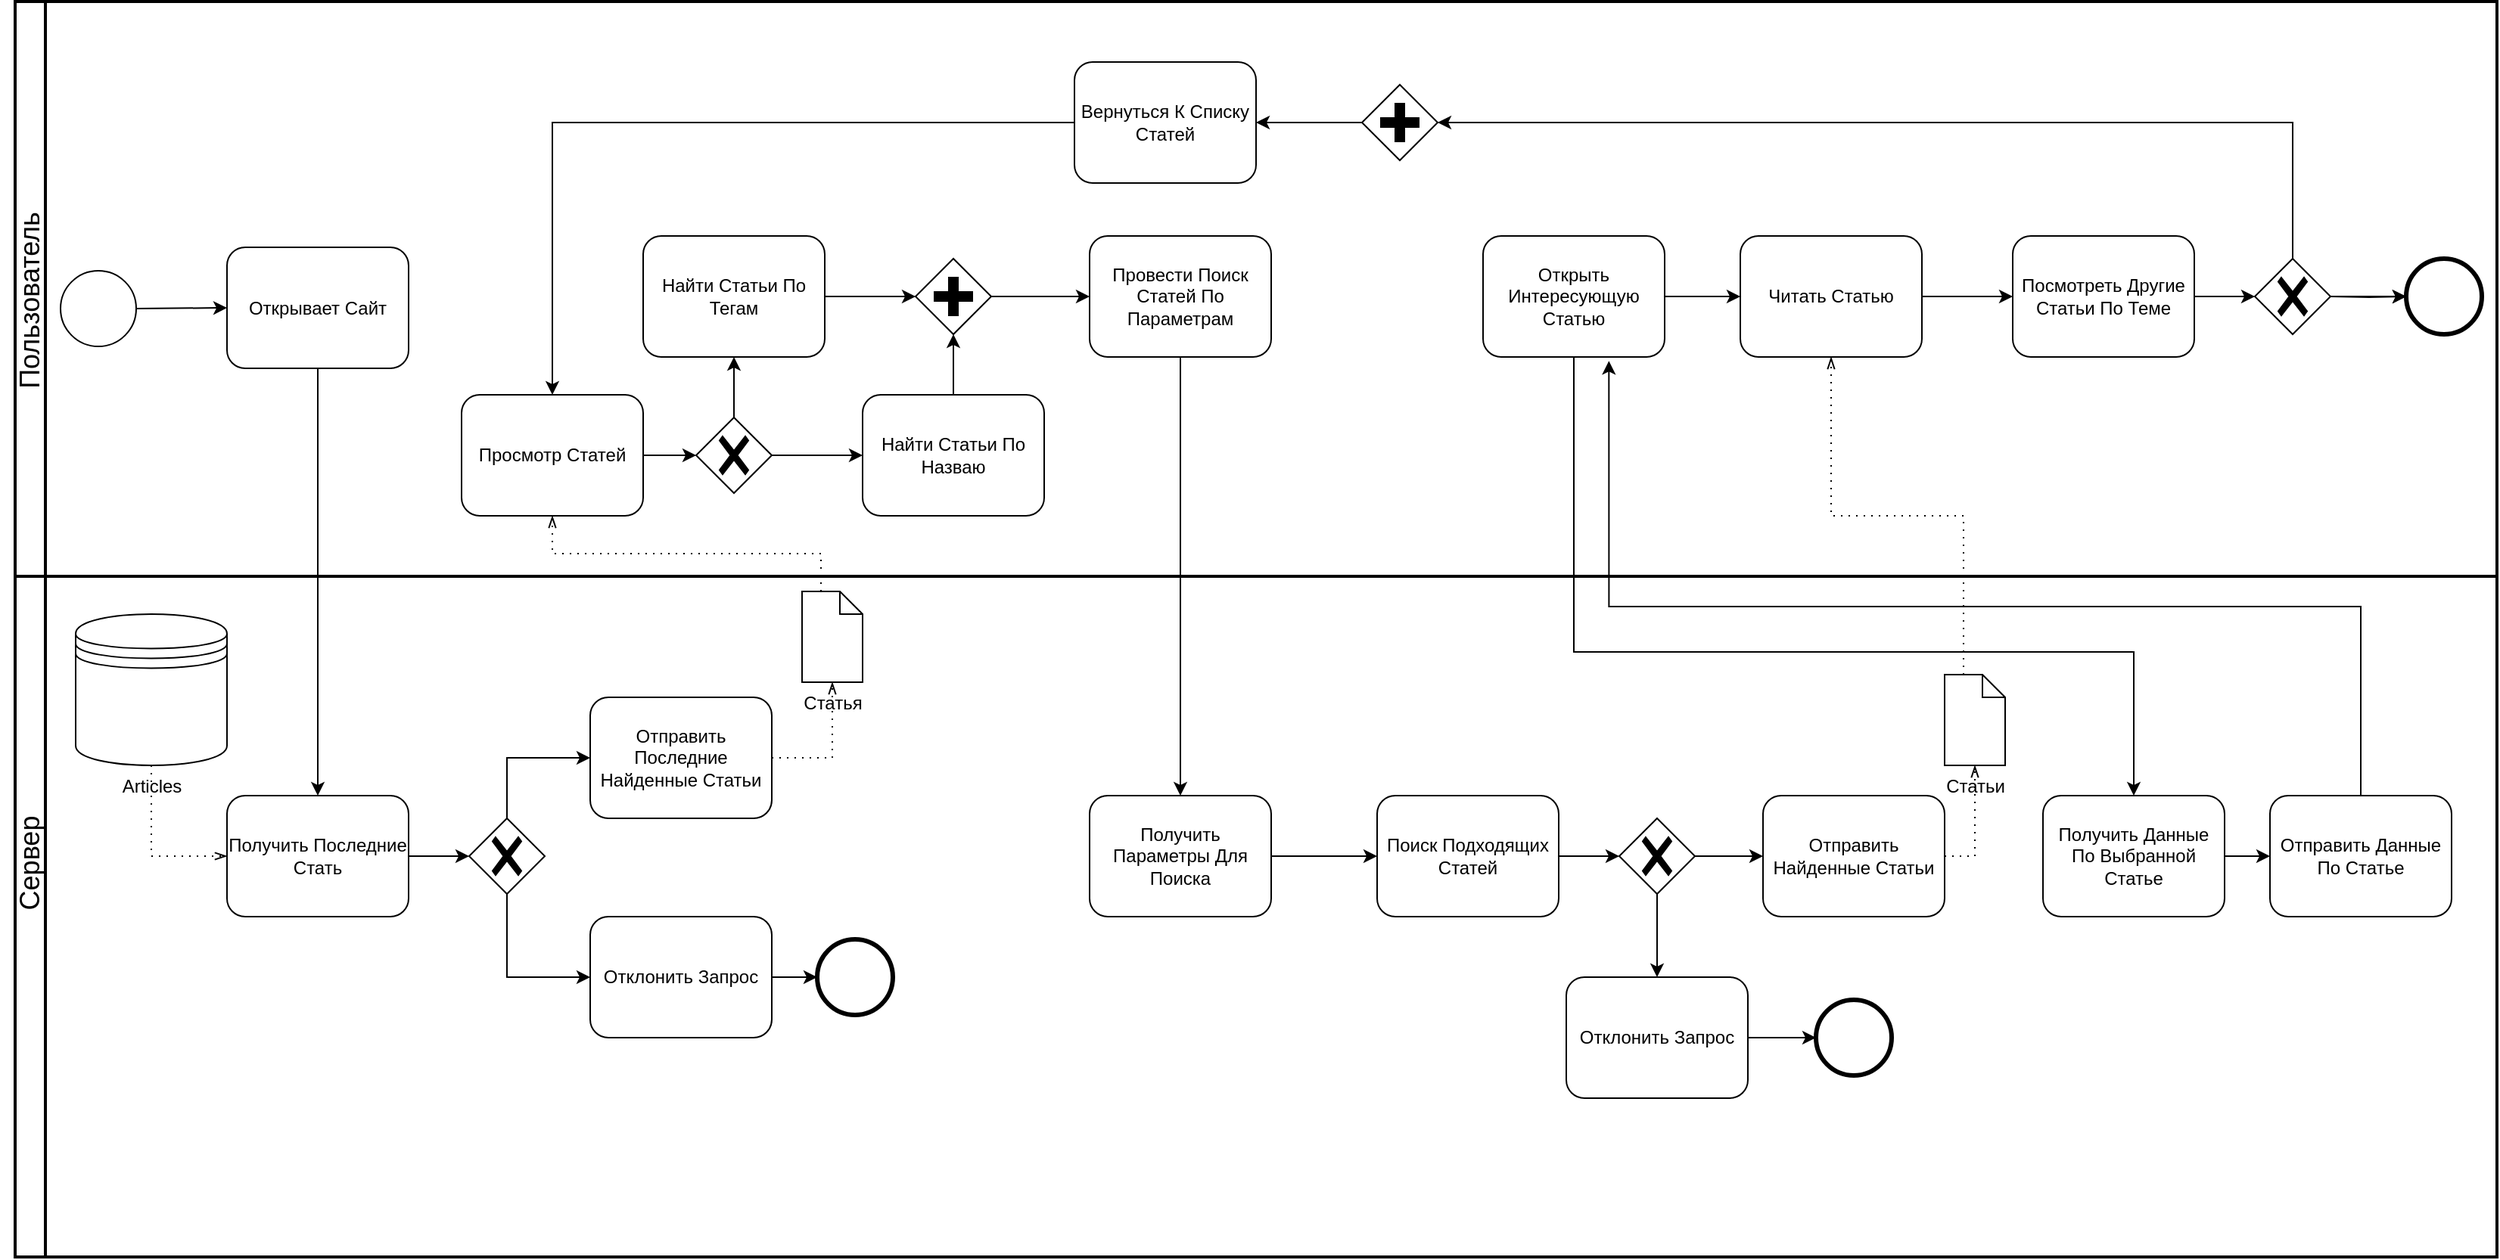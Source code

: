 <mxfile version="24.0.3" type="device">
  <diagram name="Page-1" id="2a216829-ef6e-dabb-86c1-c78162f3ba2b">
    <mxGraphModel dx="989" dy="538" grid="1" gridSize="10" guides="1" tooltips="1" connect="1" arrows="1" fold="1" page="1" pageScale="1" pageWidth="850" pageHeight="1100" background="none" math="0" shadow="0">
      <root>
        <mxCell id="0" />
        <mxCell id="1" parent="0" />
        <mxCell id="TucjEpPuX23Nhl8czytz-80" value="" style="swimlane;html=1;startSize=20;fontStyle=0;collapsible=0;horizontal=0;swimlaneLine=0;fillColor=none;whiteSpace=wrap;" parent="1" vertex="1">
          <mxGeometry x="310" y="1080" width="1640" height="550" as="geometry" />
        </mxCell>
        <mxCell id="TucjEpPuX23Nhl8czytz-85" value="" style="swimlane;html=1;startSize=20;fontStyle=0;collapsible=0;horizontal=0;swimlaneLine=1;swimlaneFillColor=#ffffff;strokeWidth=2;whiteSpace=wrap;" parent="TucjEpPuX23Nhl8czytz-80" vertex="1">
          <mxGeometry y="-280" width="1640" height="405" as="geometry" />
        </mxCell>
        <mxCell id="7a84cebc1def654-1" value="" style="shape=mxgraph.bpmn.shape;html=1;verticalLabelPosition=bottom;labelBackgroundColor=#ffffff;verticalAlign=top;perimeter=ellipsePerimeter;outline=standard;symbol=general;" parent="TucjEpPuX23Nhl8czytz-85" vertex="1">
          <mxGeometry x="30" y="178" width="50" height="50" as="geometry" />
        </mxCell>
        <mxCell id="7a84cebc1def654-2" value="Открывает Сайт" style="shape=ext;rounded=1;html=1;whiteSpace=wrap;" parent="TucjEpPuX23Nhl8czytz-85" vertex="1">
          <mxGeometry x="140" y="162.5" width="120" height="80" as="geometry" />
        </mxCell>
        <mxCell id="7a84cebc1def654-36" style="edgeStyle=orthogonalEdgeStyle;rounded=0;html=1;jettySize=auto;orthogonalLoop=1;entryX=0;entryY=0.5;entryDx=0;entryDy=0;exitX=1;exitY=0.5;exitDx=0;exitDy=0;" parent="TucjEpPuX23Nhl8czytz-85" source="7a84cebc1def654-1" target="7a84cebc1def654-2" edge="1">
          <mxGeometry relative="1" as="geometry">
            <mxPoint x="175" y="193" as="targetPoint" />
            <Array as="points">
              <mxPoint x="140" y="203" />
            </Array>
          </mxGeometry>
        </mxCell>
        <mxCell id="TucjEpPuX23Nhl8czytz-19" value="Провести Поиск Статей По Параметрам" style="shape=ext;rounded=1;html=1;whiteSpace=wrap;" parent="TucjEpPuX23Nhl8czytz-85" vertex="1">
          <mxGeometry x="710" y="155" width="120" height="80" as="geometry" />
        </mxCell>
        <mxCell id="TucjEpPuX23Nhl8czytz-45" style="edgeStyle=orthogonalEdgeStyle;rounded=0;orthogonalLoop=1;jettySize=auto;html=1;entryX=0;entryY=0.5;entryDx=0;entryDy=0;" parent="TucjEpPuX23Nhl8czytz-85" source="0IdrTEg0beJuwS93n00U-23" target="TucjEpPuX23Nhl8czytz-19" edge="1">
          <mxGeometry relative="1" as="geometry" />
        </mxCell>
        <mxCell id="TucjEpPuX23Nhl8czytz-25" value="Найти Статьи По Тегам" style="shape=ext;rounded=1;html=1;whiteSpace=wrap;" parent="TucjEpPuX23Nhl8czytz-85" vertex="1">
          <mxGeometry x="415" y="155" width="120" height="80" as="geometry" />
        </mxCell>
        <mxCell id="TucjEpPuX23Nhl8czytz-27" value="Найти Статьи По Назваю" style="shape=ext;rounded=1;html=1;whiteSpace=wrap;" parent="TucjEpPuX23Nhl8czytz-85" vertex="1">
          <mxGeometry x="560" y="260" width="120" height="80" as="geometry" />
        </mxCell>
        <mxCell id="TucjEpPuX23Nhl8czytz-29" value="Читать Статью" style="shape=ext;rounded=1;html=1;whiteSpace=wrap;" parent="TucjEpPuX23Nhl8czytz-85" vertex="1">
          <mxGeometry x="1140" y="155" width="120" height="80" as="geometry" />
        </mxCell>
        <mxCell id="TucjEpPuX23Nhl8czytz-34" value="" style="points=[[0.145,0.145,0],[0.5,0,0],[0.855,0.145,0],[1,0.5,0],[0.855,0.855,0],[0.5,1,0],[0.145,0.855,0],[0,0.5,0]];shape=mxgraph.bpmn.event;html=1;verticalLabelPosition=bottom;labelBackgroundColor=#ffffff;verticalAlign=top;align=center;perimeter=ellipsePerimeter;outlineConnect=0;aspect=fixed;outline=end;symbol=terminate2;" parent="TucjEpPuX23Nhl8czytz-85" vertex="1">
          <mxGeometry x="1580" y="170" width="50" height="50" as="geometry" />
        </mxCell>
        <mxCell id="TucjEpPuX23Nhl8czytz-67" style="edgeStyle=orthogonalEdgeStyle;rounded=0;orthogonalLoop=1;jettySize=auto;html=1;entryX=0;entryY=0.5;entryDx=0;entryDy=0;" parent="TucjEpPuX23Nhl8czytz-85" source="TucjEpPuX23Nhl8czytz-65" target="TucjEpPuX23Nhl8czytz-29" edge="1">
          <mxGeometry relative="1" as="geometry" />
        </mxCell>
        <mxCell id="TucjEpPuX23Nhl8czytz-65" value="Открыть Интересующую Статью" style="shape=ext;rounded=1;html=1;whiteSpace=wrap;" parent="TucjEpPuX23Nhl8czytz-85" vertex="1">
          <mxGeometry x="970" y="155" width="120" height="80" as="geometry" />
        </mxCell>
        <mxCell id="0IdrTEg0beJuwS93n00U-27" style="edgeStyle=orthogonalEdgeStyle;rounded=0;orthogonalLoop=1;jettySize=auto;html=1;entryX=0.5;entryY=0;entryDx=0;entryDy=0;" edge="1" parent="TucjEpPuX23Nhl8czytz-85" source="TucjEpPuX23Nhl8czytz-66" target="0IdrTEg0beJuwS93n00U-1">
          <mxGeometry relative="1" as="geometry" />
        </mxCell>
        <mxCell id="TucjEpPuX23Nhl8czytz-66" value="Вернуться К Списку Статей" style="shape=ext;rounded=1;html=1;whiteSpace=wrap;" parent="TucjEpPuX23Nhl8czytz-85" vertex="1">
          <mxGeometry x="700" y="40" width="120" height="80" as="geometry" />
        </mxCell>
        <mxCell id="TucjEpPuX23Nhl8czytz-71" value="Посмотреть Другие Статьи По Теме" style="shape=ext;rounded=1;html=1;whiteSpace=wrap;" parent="TucjEpPuX23Nhl8czytz-85" vertex="1">
          <mxGeometry x="1320" y="155" width="120" height="80" as="geometry" />
        </mxCell>
        <mxCell id="TucjEpPuX23Nhl8czytz-73" style="edgeStyle=orthogonalEdgeStyle;rounded=0;orthogonalLoop=1;jettySize=auto;html=1;" parent="TucjEpPuX23Nhl8czytz-85" source="TucjEpPuX23Nhl8czytz-29" target="TucjEpPuX23Nhl8czytz-71" edge="1">
          <mxGeometry relative="1" as="geometry" />
        </mxCell>
        <mxCell id="TucjEpPuX23Nhl8czytz-75" style="edgeStyle=orthogonalEdgeStyle;rounded=0;orthogonalLoop=1;jettySize=auto;html=1;entryX=0;entryY=0.5;entryDx=0;entryDy=0;entryPerimeter=0;" parent="TucjEpPuX23Nhl8czytz-85" target="TucjEpPuX23Nhl8czytz-34" edge="1">
          <mxGeometry relative="1" as="geometry">
            <mxPoint x="1530.0" y="195" as="sourcePoint" />
          </mxGeometry>
        </mxCell>
        <mxCell id="TucjEpPuX23Nhl8czytz-74" style="edgeStyle=orthogonalEdgeStyle;rounded=0;orthogonalLoop=1;jettySize=auto;html=1;" parent="TucjEpPuX23Nhl8czytz-85" source="TucjEpPuX23Nhl8czytz-71" target="0IdrTEg0beJuwS93n00U-32" edge="1">
          <mxGeometry relative="1" as="geometry">
            <mxPoint x="1480" y="195" as="targetPoint" />
          </mxGeometry>
        </mxCell>
        <mxCell id="TucjEpPuX23Nhl8czytz-86" value="&lt;font style=&quot;font-size: 18px;&quot;&gt;Пользователь&lt;/font&gt;" style="text;html=1;align=center;verticalAlign=middle;resizable=0;points=[];autosize=1;strokeColor=none;fillColor=none;rotation=-90;" parent="TucjEpPuX23Nhl8czytz-85" vertex="1">
          <mxGeometry x="-60" y="178" width="140" height="40" as="geometry" />
        </mxCell>
        <mxCell id="0IdrTEg0beJuwS93n00U-17" style="edgeStyle=orthogonalEdgeStyle;rounded=0;orthogonalLoop=1;jettySize=auto;html=1;" edge="1" parent="TucjEpPuX23Nhl8czytz-85" source="0IdrTEg0beJuwS93n00U-1" target="0IdrTEg0beJuwS93n00U-20">
          <mxGeometry relative="1" as="geometry">
            <mxPoint x="450" y="300" as="targetPoint" />
          </mxGeometry>
        </mxCell>
        <mxCell id="0IdrTEg0beJuwS93n00U-1" value="Просмотр Статей" style="shape=ext;rounded=1;html=1;whiteSpace=wrap;" vertex="1" parent="TucjEpPuX23Nhl8czytz-85">
          <mxGeometry x="295" y="260" width="120" height="80" as="geometry" />
        </mxCell>
        <mxCell id="0IdrTEg0beJuwS93n00U-21" style="edgeStyle=orthogonalEdgeStyle;rounded=0;orthogonalLoop=1;jettySize=auto;html=1;entryX=0;entryY=0.5;entryDx=0;entryDy=0;" edge="1" parent="TucjEpPuX23Nhl8czytz-85" source="0IdrTEg0beJuwS93n00U-20" target="TucjEpPuX23Nhl8czytz-27">
          <mxGeometry relative="1" as="geometry" />
        </mxCell>
        <mxCell id="0IdrTEg0beJuwS93n00U-22" style="edgeStyle=orthogonalEdgeStyle;rounded=0;orthogonalLoop=1;jettySize=auto;html=1;" edge="1" parent="TucjEpPuX23Nhl8czytz-85" source="0IdrTEg0beJuwS93n00U-20" target="TucjEpPuX23Nhl8czytz-25">
          <mxGeometry relative="1" as="geometry" />
        </mxCell>
        <mxCell id="0IdrTEg0beJuwS93n00U-20" value="" style="points=[[0.25,0.25,0],[0.5,0,0],[0.75,0.25,0],[1,0.5,0],[0.75,0.75,0],[0.5,1,0],[0.25,0.75,0],[0,0.5,0]];shape=mxgraph.bpmn.gateway2;html=1;verticalLabelPosition=bottom;labelBackgroundColor=#ffffff;verticalAlign=top;align=center;perimeter=rhombusPerimeter;outlineConnect=0;outline=none;symbol=none;gwType=exclusive;" vertex="1" parent="TucjEpPuX23Nhl8czytz-85">
          <mxGeometry x="450" y="275" width="50" height="50" as="geometry" />
        </mxCell>
        <mxCell id="0IdrTEg0beJuwS93n00U-24" value="" style="edgeStyle=orthogonalEdgeStyle;rounded=0;orthogonalLoop=1;jettySize=auto;html=1;entryX=0.5;entryY=1;entryDx=0;entryDy=0;exitX=0.5;exitY=0;exitDx=0;exitDy=0;entryPerimeter=0;" edge="1" parent="TucjEpPuX23Nhl8czytz-85" source="TucjEpPuX23Nhl8czytz-27" target="0IdrTEg0beJuwS93n00U-23">
          <mxGeometry relative="1" as="geometry">
            <mxPoint x="930" y="1060" as="sourcePoint" />
            <mxPoint x="1020" y="1015" as="targetPoint" />
          </mxGeometry>
        </mxCell>
        <mxCell id="0IdrTEg0beJuwS93n00U-25" value="" style="edgeStyle=orthogonalEdgeStyle;rounded=0;orthogonalLoop=1;jettySize=auto;html=1;entryX=0;entryY=0.5;entryDx=0;entryDy=0;" edge="1" parent="TucjEpPuX23Nhl8czytz-85" source="TucjEpPuX23Nhl8czytz-25" target="0IdrTEg0beJuwS93n00U-23">
          <mxGeometry relative="1" as="geometry">
            <mxPoint x="845" y="995" as="sourcePoint" />
            <mxPoint x="1020" y="995" as="targetPoint" />
          </mxGeometry>
        </mxCell>
        <mxCell id="0IdrTEg0beJuwS93n00U-23" value="" style="points=[[0.25,0.25,0],[0.5,0,0],[0.75,0.25,0],[1,0.5,0],[0.75,0.75,0],[0.5,1,0],[0.25,0.75,0],[0,0.5,0]];shape=mxgraph.bpmn.gateway2;html=1;verticalLabelPosition=bottom;labelBackgroundColor=#ffffff;verticalAlign=top;align=center;perimeter=rhombusPerimeter;outlineConnect=0;outline=none;symbol=none;gwType=parallel;" vertex="1" parent="TucjEpPuX23Nhl8czytz-85">
          <mxGeometry x="595" y="170" width="50" height="50" as="geometry" />
        </mxCell>
        <mxCell id="0IdrTEg0beJuwS93n00U-30" style="edgeStyle=orthogonalEdgeStyle;rounded=0;orthogonalLoop=1;jettySize=auto;html=1;" edge="1" parent="TucjEpPuX23Nhl8czytz-85" source="0IdrTEg0beJuwS93n00U-28" target="TucjEpPuX23Nhl8czytz-66">
          <mxGeometry relative="1" as="geometry" />
        </mxCell>
        <mxCell id="0IdrTEg0beJuwS93n00U-28" value="" style="points=[[0.25,0.25,0],[0.5,0,0],[0.75,0.25,0],[1,0.5,0],[0.75,0.75,0],[0.5,1,0],[0.25,0.75,0],[0,0.5,0]];shape=mxgraph.bpmn.gateway2;html=1;verticalLabelPosition=bottom;labelBackgroundColor=#ffffff;verticalAlign=top;align=center;perimeter=rhombusPerimeter;outlineConnect=0;outline=none;symbol=none;gwType=parallel;" vertex="1" parent="TucjEpPuX23Nhl8czytz-85">
          <mxGeometry x="890" y="55" width="50" height="50" as="geometry" />
        </mxCell>
        <mxCell id="0IdrTEg0beJuwS93n00U-31" style="edgeStyle=orthogonalEdgeStyle;rounded=0;orthogonalLoop=1;jettySize=auto;html=1;entryX=1;entryY=0.5;entryDx=0;entryDy=0;entryPerimeter=0;" edge="1" parent="TucjEpPuX23Nhl8czytz-85" source="0IdrTEg0beJuwS93n00U-32" target="0IdrTEg0beJuwS93n00U-28">
          <mxGeometry relative="1" as="geometry">
            <mxPoint x="1505" y="170.0" as="sourcePoint" />
            <Array as="points">
              <mxPoint x="1505" y="80" />
            </Array>
          </mxGeometry>
        </mxCell>
        <mxCell id="0IdrTEg0beJuwS93n00U-33" value="" style="edgeStyle=orthogonalEdgeStyle;rounded=0;orthogonalLoop=1;jettySize=auto;html=1;" edge="1" parent="TucjEpPuX23Nhl8czytz-85" source="0IdrTEg0beJuwS93n00U-32" target="TucjEpPuX23Nhl8czytz-34">
          <mxGeometry relative="1" as="geometry" />
        </mxCell>
        <mxCell id="0IdrTEg0beJuwS93n00U-32" value="" style="points=[[0.25,0.25,0],[0.5,0,0],[0.75,0.25,0],[1,0.5,0],[0.75,0.75,0],[0.5,1,0],[0.25,0.75,0],[0,0.5,0]];shape=mxgraph.bpmn.gateway2;html=1;verticalLabelPosition=bottom;labelBackgroundColor=#ffffff;verticalAlign=top;align=center;perimeter=rhombusPerimeter;outlineConnect=0;outline=none;symbol=none;gwType=exclusive;" vertex="1" parent="TucjEpPuX23Nhl8czytz-85">
          <mxGeometry x="1480" y="170" width="50" height="50" as="geometry" />
        </mxCell>
        <mxCell id="TucjEpPuX23Nhl8czytz-84" value="" style="swimlane;html=1;startSize=20;fontStyle=0;collapsible=0;horizontal=0;swimlaneLine=1;swimlaneFillColor=#ffffff;strokeWidth=2;whiteSpace=wrap;" parent="TucjEpPuX23Nhl8czytz-80" vertex="1">
          <mxGeometry y="100" width="1640" height="450" as="geometry" />
        </mxCell>
        <mxCell id="TucjEpPuX23Nhl8czytz-1" value="Получить Последние Стать" style="shape=ext;rounded=1;html=1;whiteSpace=wrap;" parent="TucjEpPuX23Nhl8czytz-84" vertex="1">
          <mxGeometry x="140" y="145" width="120" height="80" as="geometry" />
        </mxCell>
        <mxCell id="TucjEpPuX23Nhl8czytz-4" style="edgeStyle=orthogonalEdgeStyle;rounded=0;orthogonalLoop=1;jettySize=auto;html=1;" parent="TucjEpPuX23Nhl8czytz-84" source="TucjEpPuX23Nhl8czytz-1" target="0IdrTEg0beJuwS93n00U-2" edge="1">
          <mxGeometry relative="1" as="geometry">
            <mxPoint x="310" y="185" as="targetPoint" />
          </mxGeometry>
        </mxCell>
        <mxCell id="TucjEpPuX23Nhl8czytz-6" value="Отправить Последние Найденные Статьи" style="shape=ext;rounded=1;html=1;whiteSpace=wrap;" parent="TucjEpPuX23Nhl8czytz-84" vertex="1">
          <mxGeometry x="380" y="80" width="120" height="80" as="geometry" />
        </mxCell>
        <mxCell id="TucjEpPuX23Nhl8czytz-8" value="" style="points=[[0.145,0.145,0],[0.5,0,0],[0.855,0.145,0],[1,0.5,0],[0.855,0.855,0],[0.5,1,0],[0.145,0.855,0],[0,0.5,0]];shape=mxgraph.bpmn.event;html=1;verticalLabelPosition=bottom;labelBackgroundColor=#ffffff;verticalAlign=top;align=center;perimeter=ellipsePerimeter;outlineConnect=0;aspect=fixed;outline=end;symbol=terminate2;" parent="TucjEpPuX23Nhl8czytz-84" vertex="1">
          <mxGeometry x="530" y="240" width="50" height="50" as="geometry" />
        </mxCell>
        <mxCell id="TucjEpPuX23Nhl8czytz-10" value="Отклонить Запрос" style="shape=ext;rounded=1;html=1;whiteSpace=wrap;" parent="TucjEpPuX23Nhl8czytz-84" vertex="1">
          <mxGeometry x="380" y="225" width="120" height="80" as="geometry" />
        </mxCell>
        <mxCell id="TucjEpPuX23Nhl8czytz-12" style="edgeStyle=orthogonalEdgeStyle;rounded=0;orthogonalLoop=1;jettySize=auto;html=1;entryX=0;entryY=0.5;entryDx=0;entryDy=0;entryPerimeter=0;" parent="TucjEpPuX23Nhl8czytz-84" source="TucjEpPuX23Nhl8czytz-10" target="TucjEpPuX23Nhl8czytz-8" edge="1">
          <mxGeometry relative="1" as="geometry" />
        </mxCell>
        <mxCell id="TucjEpPuX23Nhl8czytz-40" value="Получить Параметры Для Поиска" style="shape=ext;rounded=1;html=1;whiteSpace=wrap;" parent="TucjEpPuX23Nhl8czytz-84" vertex="1">
          <mxGeometry x="710" y="145" width="120" height="80" as="geometry" />
        </mxCell>
        <mxCell id="TucjEpPuX23Nhl8czytz-49" value="Поиск Подходящих Статей" style="shape=ext;rounded=1;html=1;whiteSpace=wrap;" parent="TucjEpPuX23Nhl8czytz-84" vertex="1">
          <mxGeometry x="900" y="145" width="120" height="80" as="geometry" />
        </mxCell>
        <mxCell id="TucjEpPuX23Nhl8czytz-50" style="edgeStyle=orthogonalEdgeStyle;rounded=0;orthogonalLoop=1;jettySize=auto;html=1;entryX=0;entryY=0.5;entryDx=0;entryDy=0;" parent="TucjEpPuX23Nhl8czytz-84" source="TucjEpPuX23Nhl8czytz-40" target="TucjEpPuX23Nhl8czytz-49" edge="1">
          <mxGeometry relative="1" as="geometry" />
        </mxCell>
        <mxCell id="TucjEpPuX23Nhl8czytz-52" style="edgeStyle=orthogonalEdgeStyle;rounded=0;orthogonalLoop=1;jettySize=auto;html=1;" parent="TucjEpPuX23Nhl8czytz-84" source="TucjEpPuX23Nhl8czytz-49" target="0IdrTEg0beJuwS93n00U-8" edge="1">
          <mxGeometry relative="1" as="geometry">
            <mxPoint x="1060" y="185" as="targetPoint" />
          </mxGeometry>
        </mxCell>
        <mxCell id="TucjEpPuX23Nhl8czytz-53" value="Отклонить Запрос" style="shape=ext;rounded=1;html=1;whiteSpace=wrap;" parent="TucjEpPuX23Nhl8czytz-84" vertex="1">
          <mxGeometry x="1025" y="265" width="120" height="80" as="geometry" />
        </mxCell>
        <mxCell id="TucjEpPuX23Nhl8czytz-56" style="edgeStyle=orthogonalEdgeStyle;rounded=0;orthogonalLoop=1;jettySize=auto;html=1;entryX=0.5;entryY=0;entryDx=0;entryDy=0;" parent="TucjEpPuX23Nhl8czytz-84" source="0IdrTEg0beJuwS93n00U-8" target="TucjEpPuX23Nhl8czytz-53" edge="1">
          <mxGeometry relative="1" as="geometry">
            <mxPoint x="1085" y="210" as="sourcePoint" />
          </mxGeometry>
        </mxCell>
        <mxCell id="TucjEpPuX23Nhl8czytz-54" value="" style="points=[[0.145,0.145,0],[0.5,0,0],[0.855,0.145,0],[1,0.5,0],[0.855,0.855,0],[0.5,1,0],[0.145,0.855,0],[0,0.5,0]];shape=mxgraph.bpmn.event;html=1;verticalLabelPosition=bottom;labelBackgroundColor=#ffffff;verticalAlign=top;align=center;perimeter=ellipsePerimeter;outlineConnect=0;aspect=fixed;outline=end;symbol=terminate2;" parent="TucjEpPuX23Nhl8czytz-84" vertex="1">
          <mxGeometry x="1190" y="280" width="50" height="50" as="geometry" />
        </mxCell>
        <mxCell id="TucjEpPuX23Nhl8czytz-55" style="edgeStyle=orthogonalEdgeStyle;rounded=0;orthogonalLoop=1;jettySize=auto;html=1;entryX=0;entryY=0.5;entryDx=0;entryDy=0;entryPerimeter=0;" parent="TucjEpPuX23Nhl8czytz-84" source="TucjEpPuX23Nhl8czytz-53" target="TucjEpPuX23Nhl8czytz-54" edge="1">
          <mxGeometry relative="1" as="geometry" />
        </mxCell>
        <mxCell id="TucjEpPuX23Nhl8czytz-57" value="Отправить Найденные Статьи" style="shape=ext;rounded=1;html=1;whiteSpace=wrap;" parent="TucjEpPuX23Nhl8czytz-84" vertex="1">
          <mxGeometry x="1155" y="145" width="120" height="80" as="geometry" />
        </mxCell>
        <mxCell id="TucjEpPuX23Nhl8czytz-58" style="edgeStyle=orthogonalEdgeStyle;rounded=0;orthogonalLoop=1;jettySize=auto;html=1;" parent="TucjEpPuX23Nhl8czytz-84" source="0IdrTEg0beJuwS93n00U-8" target="TucjEpPuX23Nhl8czytz-57" edge="1">
          <mxGeometry relative="1" as="geometry">
            <mxPoint x="1110" y="185" as="sourcePoint" />
          </mxGeometry>
        </mxCell>
        <mxCell id="TucjEpPuX23Nhl8czytz-87" value="&lt;font style=&quot;font-size: 18px;&quot;&gt;Сервер&lt;br&gt;&lt;/font&gt;" style="text;html=1;align=center;verticalAlign=middle;resizable=0;points=[];autosize=1;strokeColor=none;fillColor=none;rotation=-90;" parent="TucjEpPuX23Nhl8czytz-84" vertex="1">
          <mxGeometry x="-35" y="170" width="90" height="40" as="geometry" />
        </mxCell>
        <mxCell id="TucjEpPuX23Nhl8czytz-115" style="edgeStyle=orthogonalEdgeStyle;rounded=0;orthogonalLoop=1;jettySize=auto;html=1;entryX=0;entryY=0.5;entryDx=0;entryDy=0;" parent="TucjEpPuX23Nhl8czytz-84" source="TucjEpPuX23Nhl8czytz-88" target="TucjEpPuX23Nhl8czytz-114" edge="1">
          <mxGeometry relative="1" as="geometry" />
        </mxCell>
        <mxCell id="TucjEpPuX23Nhl8czytz-88" value="Получить Данные По Выбранной Статье" style="shape=ext;rounded=1;html=1;whiteSpace=wrap;" parent="TucjEpPuX23Nhl8czytz-84" vertex="1">
          <mxGeometry x="1340" y="145" width="120" height="80" as="geometry" />
        </mxCell>
        <mxCell id="TucjEpPuX23Nhl8czytz-114" value="Отправить Данные По Статье" style="shape=ext;rounded=1;html=1;whiteSpace=wrap;" parent="TucjEpPuX23Nhl8czytz-84" vertex="1">
          <mxGeometry x="1490" y="145" width="120" height="80" as="geometry" />
        </mxCell>
        <mxCell id="0IdrTEg0beJuwS93n00U-4" style="edgeStyle=orthogonalEdgeStyle;rounded=0;orthogonalLoop=1;jettySize=auto;html=1;entryX=0;entryY=0.5;entryDx=0;entryDy=0;exitX=0.5;exitY=0;exitDx=0;exitDy=0;exitPerimeter=0;" edge="1" parent="TucjEpPuX23Nhl8czytz-84" source="0IdrTEg0beJuwS93n00U-2" target="TucjEpPuX23Nhl8czytz-6">
          <mxGeometry relative="1" as="geometry" />
        </mxCell>
        <mxCell id="0IdrTEg0beJuwS93n00U-5" style="edgeStyle=orthogonalEdgeStyle;rounded=0;orthogonalLoop=1;jettySize=auto;html=1;entryX=0;entryY=0.5;entryDx=0;entryDy=0;exitX=0.5;exitY=1;exitDx=0;exitDy=0;exitPerimeter=0;" edge="1" parent="TucjEpPuX23Nhl8czytz-84" source="0IdrTEg0beJuwS93n00U-2" target="TucjEpPuX23Nhl8czytz-10">
          <mxGeometry relative="1" as="geometry" />
        </mxCell>
        <mxCell id="0IdrTEg0beJuwS93n00U-2" value="" style="points=[[0.25,0.25,0],[0.5,0,0],[0.75,0.25,0],[1,0.5,0],[0.75,0.75,0],[0.5,1,0],[0.25,0.75,0],[0,0.5,0]];shape=mxgraph.bpmn.gateway2;html=1;verticalLabelPosition=bottom;labelBackgroundColor=#ffffff;verticalAlign=top;align=center;perimeter=rhombusPerimeter;outlineConnect=0;outline=none;symbol=none;gwType=exclusive;" vertex="1" parent="TucjEpPuX23Nhl8czytz-84">
          <mxGeometry x="300" y="160" width="50" height="50" as="geometry" />
        </mxCell>
        <mxCell id="0IdrTEg0beJuwS93n00U-6" value="Articles" style="shape=datastore;html=1;labelPosition=center;verticalLabelPosition=bottom;align=center;verticalAlign=top;" vertex="1" parent="TucjEpPuX23Nhl8czytz-84">
          <mxGeometry x="40" y="25" width="100" height="100" as="geometry" />
        </mxCell>
        <mxCell id="0IdrTEg0beJuwS93n00U-7" value="" style="edgeStyle=elbowEdgeStyle;fontSize=12;html=1;endFill=0;startFill=0;endSize=6;startSize=6;dashed=1;dashPattern=1 4;endArrow=openThin;startArrow=none;rounded=0;exitX=0.5;exitY=1;exitDx=0;exitDy=0;entryX=0;entryY=0.5;entryDx=0;entryDy=0;" edge="1" parent="TucjEpPuX23Nhl8czytz-84" source="0IdrTEg0beJuwS93n00U-6" target="TucjEpPuX23Nhl8czytz-1">
          <mxGeometry width="160" relative="1" as="geometry">
            <mxPoint x="80" y="120" as="sourcePoint" />
            <mxPoint x="240" y="120" as="targetPoint" />
            <Array as="points">
              <mxPoint x="90" y="160" />
            </Array>
          </mxGeometry>
        </mxCell>
        <mxCell id="0IdrTEg0beJuwS93n00U-8" value="" style="points=[[0.25,0.25,0],[0.5,0,0],[0.75,0.25,0],[1,0.5,0],[0.75,0.75,0],[0.5,1,0],[0.25,0.75,0],[0,0.5,0]];shape=mxgraph.bpmn.gateway2;html=1;verticalLabelPosition=bottom;labelBackgroundColor=#ffffff;verticalAlign=top;align=center;perimeter=rhombusPerimeter;outlineConnect=0;outline=none;symbol=none;gwType=exclusive;" vertex="1" parent="TucjEpPuX23Nhl8czytz-84">
          <mxGeometry x="1060" y="160" width="50" height="50" as="geometry" />
        </mxCell>
        <mxCell id="0IdrTEg0beJuwS93n00U-9" value="Статья" style="shape=mxgraph.bpmn.data;labelPosition=center;verticalLabelPosition=bottom;align=center;verticalAlign=top;size=15;html=1;" vertex="1" parent="TucjEpPuX23Nhl8czytz-84">
          <mxGeometry x="520" y="10" width="40" height="60" as="geometry" />
        </mxCell>
        <mxCell id="0IdrTEg0beJuwS93n00U-12" value="" style="edgeStyle=elbowEdgeStyle;fontSize=12;html=1;endFill=0;startFill=0;endSize=6;startSize=6;dashed=1;dashPattern=1 4;endArrow=openThin;startArrow=none;rounded=0;exitX=1;exitY=0.5;exitDx=0;exitDy=0;entryX=0.5;entryY=1;entryDx=0;entryDy=0;entryPerimeter=0;" edge="1" parent="TucjEpPuX23Nhl8czytz-84" source="TucjEpPuX23Nhl8czytz-6" target="0IdrTEg0beJuwS93n00U-9">
          <mxGeometry width="160" relative="1" as="geometry">
            <mxPoint x="520" y="140" as="sourcePoint" />
            <mxPoint x="680" y="140" as="targetPoint" />
            <Array as="points">
              <mxPoint x="540" y="100" />
            </Array>
          </mxGeometry>
        </mxCell>
        <mxCell id="0IdrTEg0beJuwS93n00U-35" value="Статьи" style="shape=mxgraph.bpmn.data;labelPosition=center;verticalLabelPosition=bottom;align=center;verticalAlign=top;size=15;html=1;" vertex="1" parent="TucjEpPuX23Nhl8czytz-84">
          <mxGeometry x="1275" y="65" width="40" height="60" as="geometry" />
        </mxCell>
        <mxCell id="0IdrTEg0beJuwS93n00U-37" value="" style="edgeStyle=elbowEdgeStyle;fontSize=12;html=1;endFill=0;startFill=0;endSize=6;startSize=6;dashed=1;dashPattern=1 4;endArrow=openThin;startArrow=none;rounded=0;entryX=0.5;entryY=1;entryDx=0;entryDy=0;entryPerimeter=0;exitX=1;exitY=0.5;exitDx=0;exitDy=0;" edge="1" parent="TucjEpPuX23Nhl8czytz-84" source="TucjEpPuX23Nhl8czytz-57" target="0IdrTEg0beJuwS93n00U-35">
          <mxGeometry width="160" relative="1" as="geometry">
            <mxPoint x="1230" y="180" as="sourcePoint" />
            <mxPoint x="1390" y="180" as="targetPoint" />
            <Array as="points">
              <mxPoint x="1295" y="160" />
            </Array>
          </mxGeometry>
        </mxCell>
        <mxCell id="TucjEpPuX23Nhl8czytz-16" style="edgeStyle=orthogonalEdgeStyle;rounded=0;orthogonalLoop=1;jettySize=auto;html=1;entryX=0.5;entryY=0;entryDx=0;entryDy=0;endArrow=classic;endFill=1;" parent="TucjEpPuX23Nhl8czytz-80" source="7a84cebc1def654-2" target="TucjEpPuX23Nhl8czytz-1" edge="1">
          <mxGeometry relative="1" as="geometry" />
        </mxCell>
        <mxCell id="TucjEpPuX23Nhl8czytz-47" style="edgeStyle=orthogonalEdgeStyle;rounded=0;orthogonalLoop=1;jettySize=auto;html=1;endArrow=classic;endFill=1;" parent="TucjEpPuX23Nhl8czytz-80" source="TucjEpPuX23Nhl8czytz-19" target="TucjEpPuX23Nhl8czytz-40" edge="1">
          <mxGeometry relative="1" as="geometry" />
        </mxCell>
        <mxCell id="TucjEpPuX23Nhl8czytz-90" style="edgeStyle=orthogonalEdgeStyle;rounded=0;orthogonalLoop=1;jettySize=auto;html=1;entryX=0.5;entryY=0;entryDx=0;entryDy=0;endArrow=classic;endFill=1;" parent="TucjEpPuX23Nhl8czytz-80" source="TucjEpPuX23Nhl8czytz-65" target="TucjEpPuX23Nhl8czytz-88" edge="1">
          <mxGeometry relative="1" as="geometry">
            <Array as="points">
              <mxPoint x="1030" y="150" />
              <mxPoint x="1400" y="150" />
            </Array>
          </mxGeometry>
        </mxCell>
        <mxCell id="TucjEpPuX23Nhl8czytz-116" style="edgeStyle=orthogonalEdgeStyle;rounded=0;orthogonalLoop=1;jettySize=auto;html=1;entryX=0.693;entryY=1.033;entryDx=0;entryDy=0;entryPerimeter=0;endArrow=classic;endFill=1;" parent="TucjEpPuX23Nhl8czytz-80" source="TucjEpPuX23Nhl8czytz-114" target="TucjEpPuX23Nhl8czytz-65" edge="1">
          <mxGeometry relative="1" as="geometry">
            <Array as="points">
              <mxPoint x="1550" y="120" />
              <mxPoint x="1053" y="120" />
            </Array>
          </mxGeometry>
        </mxCell>
        <mxCell id="0IdrTEg0beJuwS93n00U-16" value="" style="edgeStyle=orthogonalEdgeStyle;fontSize=12;html=1;endFill=0;startFill=0;endSize=6;startSize=6;dashed=1;dashPattern=1 4;endArrow=openThin;startArrow=none;rounded=0;exitX=0;exitY=0;exitDx=12.5;exitDy=0;exitPerimeter=0;" edge="1" parent="TucjEpPuX23Nhl8czytz-80" source="0IdrTEg0beJuwS93n00U-9" target="0IdrTEg0beJuwS93n00U-1">
          <mxGeometry width="160" relative="1" as="geometry">
            <mxPoint x="290" y="140" as="sourcePoint" />
            <mxPoint x="450" y="140" as="targetPoint" />
          </mxGeometry>
        </mxCell>
        <mxCell id="0IdrTEg0beJuwS93n00U-38" value="" style="edgeStyle=orthogonalEdgeStyle;fontSize=12;html=1;endFill=0;startFill=0;endSize=6;startSize=6;dashed=1;dashPattern=1 4;endArrow=openThin;startArrow=none;rounded=0;entryX=0.5;entryY=1;entryDx=0;entryDy=0;exitX=0;exitY=0;exitDx=12.5;exitDy=0;exitPerimeter=0;" edge="1" parent="TucjEpPuX23Nhl8czytz-80" source="0IdrTEg0beJuwS93n00U-35" target="TucjEpPuX23Nhl8czytz-29">
          <mxGeometry width="160" relative="1" as="geometry">
            <mxPoint x="1020" y="200" as="sourcePoint" />
            <mxPoint x="1180" y="200" as="targetPoint" />
          </mxGeometry>
        </mxCell>
      </root>
    </mxGraphModel>
  </diagram>
</mxfile>
